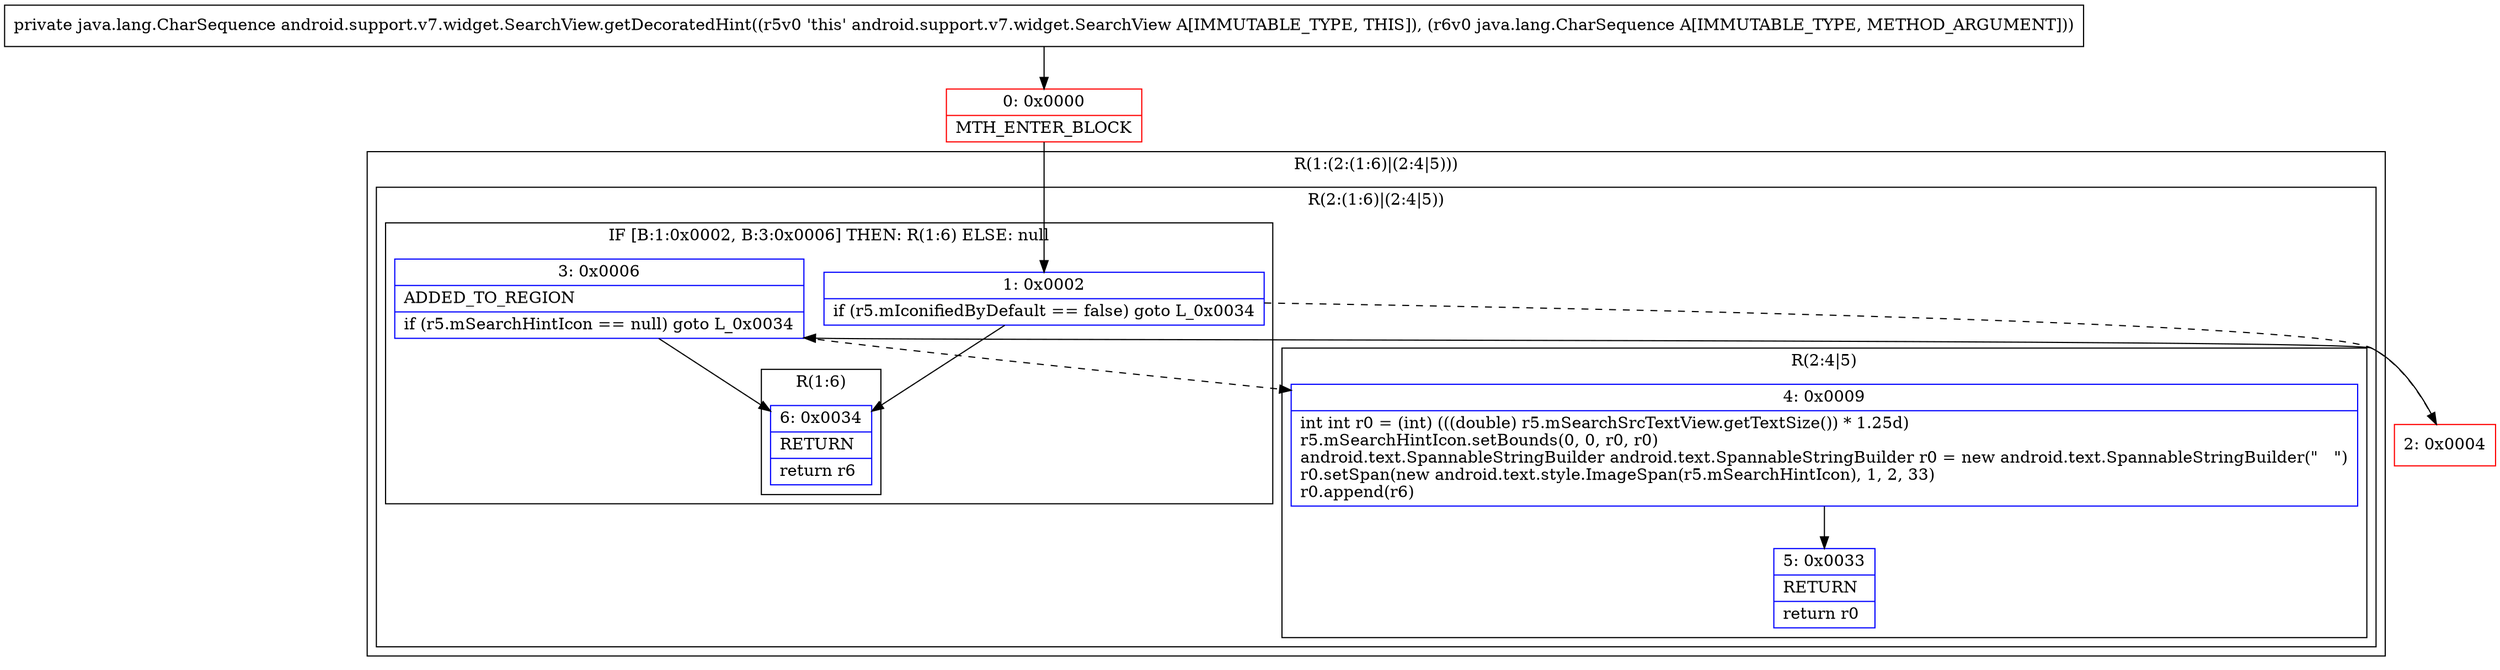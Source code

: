 digraph "CFG forandroid.support.v7.widget.SearchView.getDecoratedHint(Ljava\/lang\/CharSequence;)Ljava\/lang\/CharSequence;" {
subgraph cluster_Region_1344194881 {
label = "R(1:(2:(1:6)|(2:4|5)))";
node [shape=record,color=blue];
subgraph cluster_Region_212658535 {
label = "R(2:(1:6)|(2:4|5))";
node [shape=record,color=blue];
subgraph cluster_IfRegion_296711964 {
label = "IF [B:1:0x0002, B:3:0x0006] THEN: R(1:6) ELSE: null";
node [shape=record,color=blue];
Node_1 [shape=record,label="{1\:\ 0x0002|if (r5.mIconifiedByDefault == false) goto L_0x0034\l}"];
Node_3 [shape=record,label="{3\:\ 0x0006|ADDED_TO_REGION\l|if (r5.mSearchHintIcon == null) goto L_0x0034\l}"];
subgraph cluster_Region_352225989 {
label = "R(1:6)";
node [shape=record,color=blue];
Node_6 [shape=record,label="{6\:\ 0x0034|RETURN\l|return r6\l}"];
}
}
subgraph cluster_Region_754813449 {
label = "R(2:4|5)";
node [shape=record,color=blue];
Node_4 [shape=record,label="{4\:\ 0x0009|int int r0 = (int) (((double) r5.mSearchSrcTextView.getTextSize()) * 1.25d)\lr5.mSearchHintIcon.setBounds(0, 0, r0, r0)\landroid.text.SpannableStringBuilder android.text.SpannableStringBuilder r0 = new android.text.SpannableStringBuilder(\"   \")\lr0.setSpan(new android.text.style.ImageSpan(r5.mSearchHintIcon), 1, 2, 33)\lr0.append(r6)\l}"];
Node_5 [shape=record,label="{5\:\ 0x0033|RETURN\l|return r0\l}"];
}
}
}
Node_0 [shape=record,color=red,label="{0\:\ 0x0000|MTH_ENTER_BLOCK\l}"];
Node_2 [shape=record,color=red,label="{2\:\ 0x0004}"];
MethodNode[shape=record,label="{private java.lang.CharSequence android.support.v7.widget.SearchView.getDecoratedHint((r5v0 'this' android.support.v7.widget.SearchView A[IMMUTABLE_TYPE, THIS]), (r6v0 java.lang.CharSequence A[IMMUTABLE_TYPE, METHOD_ARGUMENT])) }"];
MethodNode -> Node_0;
Node_1 -> Node_2[style=dashed];
Node_1 -> Node_6;
Node_3 -> Node_4[style=dashed];
Node_3 -> Node_6;
Node_4 -> Node_5;
Node_0 -> Node_1;
Node_2 -> Node_3;
}

